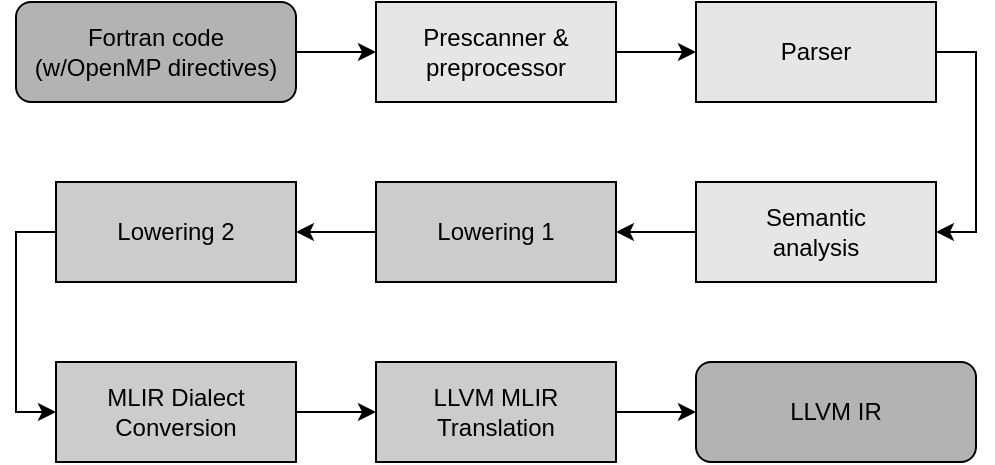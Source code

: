 <mxfile version="27.0.9">
  <diagram name="Page-1" id="Kj-6u1kmiEmNgJKNgiPr">
    <mxGraphModel dx="2066" dy="1201" grid="1" gridSize="10" guides="1" tooltips="1" connect="1" arrows="1" fold="1" page="1" pageScale="1" pageWidth="850" pageHeight="1100" math="0" shadow="0">
      <root>
        <mxCell id="0" />
        <mxCell id="1" parent="0" />
        <mxCell id="vntsHKRQvQi0EZRlt0sJ-16" style="edgeStyle=orthogonalEdgeStyle;rounded=0;orthogonalLoop=1;jettySize=auto;html=1;exitX=1;exitY=0.5;exitDx=0;exitDy=0;entryX=0;entryY=0.5;entryDx=0;entryDy=0;" parent="1" source="vntsHKRQvQi0EZRlt0sJ-2" target="vntsHKRQvQi0EZRlt0sJ-3" edge="1">
          <mxGeometry relative="1" as="geometry" />
        </mxCell>
        <mxCell id="vntsHKRQvQi0EZRlt0sJ-2" value="Prescanner &amp;amp;&lt;br&gt;preprocessor" style="rounded=0;whiteSpace=wrap;html=1;fillColor=#E6E6E6;" parent="1" vertex="1">
          <mxGeometry x="280" y="80" width="120" height="50" as="geometry" />
        </mxCell>
        <mxCell id="vntsHKRQvQi0EZRlt0sJ-23" style="edgeStyle=orthogonalEdgeStyle;rounded=0;orthogonalLoop=1;jettySize=auto;html=1;exitX=1;exitY=0.5;exitDx=0;exitDy=0;entryX=1;entryY=0.5;entryDx=0;entryDy=0;" parent="1" source="vntsHKRQvQi0EZRlt0sJ-3" target="vntsHKRQvQi0EZRlt0sJ-5" edge="1">
          <mxGeometry relative="1" as="geometry" />
        </mxCell>
        <mxCell id="vntsHKRQvQi0EZRlt0sJ-3" value="Parser" style="rounded=0;whiteSpace=wrap;html=1;fillColor=#E6E6E6;" parent="1" vertex="1">
          <mxGeometry x="440" y="80" width="120" height="50" as="geometry" />
        </mxCell>
        <mxCell id="qDUYlyDLEI0-i8Mk5LSP-2" style="edgeStyle=orthogonalEdgeStyle;rounded=0;orthogonalLoop=1;jettySize=auto;html=1;exitX=0;exitY=0.5;exitDx=0;exitDy=0;entryX=1;entryY=0.5;entryDx=0;entryDy=0;" parent="1" source="vntsHKRQvQi0EZRlt0sJ-5" target="vntsHKRQvQi0EZRlt0sJ-6" edge="1">
          <mxGeometry relative="1" as="geometry" />
        </mxCell>
        <mxCell id="vntsHKRQvQi0EZRlt0sJ-5" value="Semantic&lt;div&gt;analysis&lt;/div&gt;" style="rounded=0;whiteSpace=wrap;html=1;fillColor=#E6E6E6;" parent="1" vertex="1">
          <mxGeometry x="440" y="170" width="120" height="50" as="geometry" />
        </mxCell>
        <mxCell id="qDUYlyDLEI0-i8Mk5LSP-3" style="edgeStyle=orthogonalEdgeStyle;rounded=0;orthogonalLoop=1;jettySize=auto;html=1;exitX=0;exitY=0.5;exitDx=0;exitDy=0;" parent="1" source="vntsHKRQvQi0EZRlt0sJ-6" target="vntsHKRQvQi0EZRlt0sJ-9" edge="1">
          <mxGeometry relative="1" as="geometry" />
        </mxCell>
        <mxCell id="vntsHKRQvQi0EZRlt0sJ-6" value="Lowering 1" style="rounded=0;whiteSpace=wrap;html=1;fillColor=#CCCCCC;" parent="1" vertex="1">
          <mxGeometry x="280" y="170" width="120" height="50" as="geometry" />
        </mxCell>
        <mxCell id="vntsHKRQvQi0EZRlt0sJ-24" style="edgeStyle=orthogonalEdgeStyle;rounded=0;orthogonalLoop=1;jettySize=auto;html=1;exitX=0;exitY=0.5;exitDx=0;exitDy=0;entryX=0;entryY=0.5;entryDx=0;entryDy=0;" parent="1" source="vntsHKRQvQi0EZRlt0sJ-9" target="vntsHKRQvQi0EZRlt0sJ-10" edge="1">
          <mxGeometry relative="1" as="geometry" />
        </mxCell>
        <mxCell id="vntsHKRQvQi0EZRlt0sJ-9" value="Lowering 2" style="rounded=0;whiteSpace=wrap;html=1;fillColor=#CCCCCC;" parent="1" vertex="1">
          <mxGeometry x="120" y="170" width="120" height="50" as="geometry" />
        </mxCell>
        <mxCell id="vntsHKRQvQi0EZRlt0sJ-21" style="edgeStyle=orthogonalEdgeStyle;rounded=0;orthogonalLoop=1;jettySize=auto;html=1;exitX=1;exitY=0.5;exitDx=0;exitDy=0;entryX=0;entryY=0.5;entryDx=0;entryDy=0;" parent="1" source="vntsHKRQvQi0EZRlt0sJ-10" target="vntsHKRQvQi0EZRlt0sJ-11" edge="1">
          <mxGeometry relative="1" as="geometry" />
        </mxCell>
        <mxCell id="vntsHKRQvQi0EZRlt0sJ-10" value="MLIR Dialect Conversion" style="rounded=0;whiteSpace=wrap;html=1;fillColor=#CCCCCC;" parent="1" vertex="1">
          <mxGeometry x="120" y="260" width="120" height="50" as="geometry" />
        </mxCell>
        <mxCell id="vntsHKRQvQi0EZRlt0sJ-22" style="edgeStyle=orthogonalEdgeStyle;rounded=0;orthogonalLoop=1;jettySize=auto;html=1;exitX=1;exitY=0.5;exitDx=0;exitDy=0;entryX=0;entryY=0.5;entryDx=0;entryDy=0;" parent="1" source="vntsHKRQvQi0EZRlt0sJ-11" target="vntsHKRQvQi0EZRlt0sJ-14" edge="1">
          <mxGeometry relative="1" as="geometry" />
        </mxCell>
        <mxCell id="vntsHKRQvQi0EZRlt0sJ-11" value="LLVM MLIR&lt;div&gt;Translation&lt;/div&gt;" style="rounded=0;whiteSpace=wrap;html=1;fillColor=#CCCCCC;" parent="1" vertex="1">
          <mxGeometry x="280" y="260" width="120" height="50" as="geometry" />
        </mxCell>
        <mxCell id="vntsHKRQvQi0EZRlt0sJ-15" style="edgeStyle=orthogonalEdgeStyle;rounded=0;orthogonalLoop=1;jettySize=auto;html=1;exitX=1;exitY=0.5;exitDx=0;exitDy=0;entryX=0;entryY=0.5;entryDx=0;entryDy=0;" parent="1" source="vntsHKRQvQi0EZRlt0sJ-13" target="vntsHKRQvQi0EZRlt0sJ-2" edge="1">
          <mxGeometry relative="1" as="geometry" />
        </mxCell>
        <mxCell id="vntsHKRQvQi0EZRlt0sJ-13" value="Fortran code&lt;br&gt;(w/OpenMP directives)" style="rounded=1;whiteSpace=wrap;html=1;gradientColor=none;strokeColor=default;fillColor=#B3B3B3;" parent="1" vertex="1">
          <mxGeometry x="100" y="80" width="140" height="50" as="geometry" />
        </mxCell>
        <mxCell id="vntsHKRQvQi0EZRlt0sJ-14" value="LLVM IR" style="rounded=1;whiteSpace=wrap;html=1;fillColor=#B3B3B3;" parent="1" vertex="1">
          <mxGeometry x="440" y="260" width="140" height="50" as="geometry" />
        </mxCell>
      </root>
    </mxGraphModel>
  </diagram>
</mxfile>
